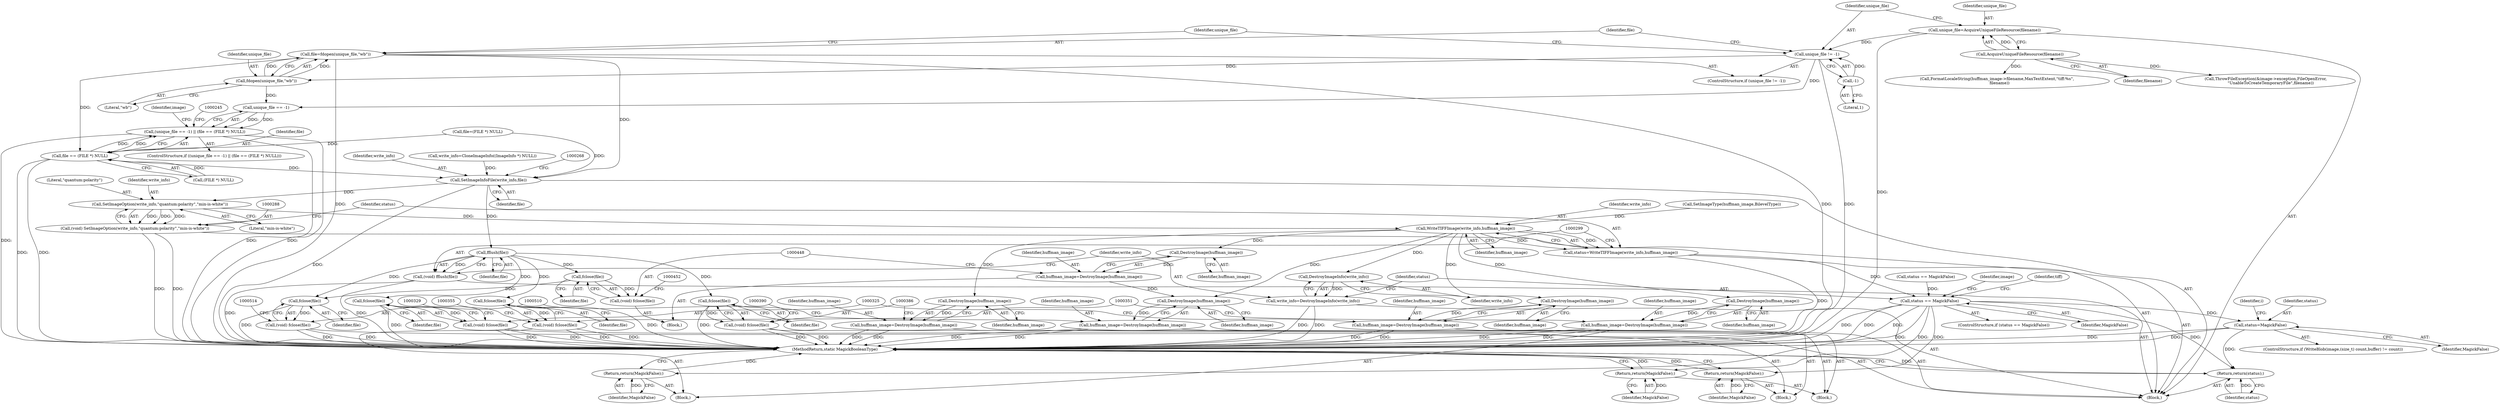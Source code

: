 digraph "0_ImageMagick_10b3823a7619ed22d42764733eb052c4159bc8c1_3@API" {
"1000217" [label="(Call,file=fdopen(unique_file,\"wb\"))"];
"1000219" [label="(Call,fdopen(unique_file,\"wb\"))"];
"1000213" [label="(Call,unique_file != -1)"];
"1000208" [label="(Call,unique_file=AcquireUniqueFileResource(filename))"];
"1000210" [label="(Call,AcquireUniqueFileResource(filename))"];
"1000215" [label="(Call,-1)"];
"1000228" [label="(Call,file == (FILE *) NULL)"];
"1000223" [label="(Call,(unique_file == -1) || (file == (FILE *) NULL))"];
"1000264" [label="(Call,SetImageInfoFile(write_info,file))"];
"1000289" [label="(Call,SetImageOption(write_info,\"quantum:polarity\",\"min-is-white\"))"];
"1000287" [label="(Call,(void) SetImageOption(write_info,\"quantum:polarity\",\"min-is-white\"))"];
"1000295" [label="(Call,WriteTIFFImage(write_info,huffman_image))"];
"1000293" [label="(Call,status=WriteTIFFImage(write_info,huffman_image))"];
"1000307" [label="(Call,status == MagickFalse)"];
"1000332" [label="(Return,return(MagickFalse);)"];
"1000368" [label="(Return,return(MagickFalse);)"];
"1000393" [label="(Return,return(MagickFalse);)"];
"1000494" [label="(Call,status=MagickFalse)"];
"1000521" [label="(Return,return(status);)"];
"1000304" [label="(Call,DestroyImageInfo(write_info))"];
"1000302" [label="(Call,write_info=DestroyImageInfo(write_info))"];
"1000322" [label="(Call,DestroyImage(huffman_image))"];
"1000320" [label="(Call,huffman_image=DestroyImage(huffman_image))"];
"1000348" [label="(Call,DestroyImage(huffman_image))"];
"1000346" [label="(Call,huffman_image=DestroyImage(huffman_image))"];
"1000383" [label="(Call,DestroyImage(huffman_image))"];
"1000381" [label="(Call,huffman_image=DestroyImage(huffman_image))"];
"1000445" [label="(Call,DestroyImage(huffman_image))"];
"1000443" [label="(Call,huffman_image=DestroyImage(huffman_image))"];
"1000507" [label="(Call,DestroyImage(huffman_image))"];
"1000505" [label="(Call,huffman_image=DestroyImage(huffman_image))"];
"1000300" [label="(Call,fflush(file))"];
"1000298" [label="(Call,(void) fflush(file))"];
"1000326" [label="(Call,fclose(file))"];
"1000324" [label="(Call,(void) fclose(file))"];
"1000352" [label="(Call,fclose(file))"];
"1000350" [label="(Call,(void) fclose(file))"];
"1000387" [label="(Call,fclose(file))"];
"1000385" [label="(Call,(void) fclose(file))"];
"1000449" [label="(Call,fclose(file))"];
"1000447" [label="(Call,(void) fclose(file))"];
"1000511" [label="(Call,fclose(file))"];
"1000509" [label="(Call,(void) fclose(file))"];
"1000219" [label="(Call,fdopen(unique_file,\"wb\"))"];
"1000393" [label="(Return,return(MagickFalse);)"];
"1000384" [label="(Identifier,huffman_image)"];
"1000378" [label="(Block,)"];
"1000320" [label="(Call,huffman_image=DestroyImage(huffman_image))"];
"1000303" [label="(Identifier,write_info)"];
"1000213" [label="(Call,unique_file != -1)"];
"1000266" [label="(Identifier,file)"];
"1000394" [label="(Identifier,MagickFalse)"];
"1000297" [label="(Identifier,huffman_image)"];
"1000229" [label="(Identifier,file)"];
"1000291" [label="(Literal,\"quantum:polarity\")"];
"1000292" [label="(Literal,\"min-is-white\")"];
"1000345" [label="(Block,)"];
"1000304" [label="(Call,DestroyImageInfo(write_info))"];
"1000440" [label="(Block,)"];
"1000230" [label="(Call,(FILE *) NULL)"];
"1000222" [label="(ControlStructure,if ((unique_file == -1) || (file == (FILE *) NULL)))"];
"1000349" [label="(Identifier,huffman_image)"];
"1000369" [label="(Identifier,MagickFalse)"];
"1000485" [label="(ControlStructure,if (WriteBlob(image,(size_t) count,buffer) != count))"];
"1000327" [label="(Identifier,file)"];
"1000512" [label="(Identifier,file)"];
"1000212" [label="(ControlStructure,if (unique_file != -1))"];
"1000508" [label="(Identifier,huffman_image)"];
"1000495" [label="(Identifier,status)"];
"1000228" [label="(Call,file == (FILE *) NULL)"];
"1000306" [label="(ControlStructure,if (status == MagickFalse))"];
"1000449" [label="(Call,fclose(file))"];
"1000293" [label="(Call,status=WriteTIFFImage(write_info,huffman_image))"];
"1000522" [label="(Identifier,status)"];
"1000300" [label="(Call,fflush(file))"];
"1000382" [label="(Identifier,huffman_image)"];
"1000294" [label="(Identifier,status)"];
"1000211" [label="(Identifier,filename)"];
"1000203" [label="(Call,file=(FILE *) NULL)"];
"1000309" [label="(Identifier,MagickFalse)"];
"1000290" [label="(Identifier,write_info)"];
"1000523" [label="(MethodReturn,static MagickBooleanType)"];
"1000323" [label="(Identifier,huffman_image)"];
"1000350" [label="(Call,(void) fclose(file))"];
"1000307" [label="(Call,status == MagickFalse)"];
"1000381" [label="(Call,huffman_image=DestroyImage(huffman_image))"];
"1000385" [label="(Call,(void) fclose(file))"];
"1000346" [label="(Call,huffman_image=DestroyImage(huffman_image))"];
"1000287" [label="(Call,(void) SetImageOption(write_info,\"quantum:polarity\",\"min-is-white\"))"];
"1000221" [label="(Literal,\"wb\")"];
"1000332" [label="(Return,return(MagickFalse);)"];
"1000237" [label="(Identifier,image)"];
"1000298" [label="(Call,(void) fflush(file))"];
"1000333" [label="(Identifier,MagickFalse)"];
"1000387" [label="(Call,fclose(file))"];
"1000217" [label="(Call,file=fdopen(unique_file,\"wb\"))"];
"1000507" [label="(Call,DestroyImage(huffman_image))"];
"1000224" [label="(Call,unique_file == -1)"];
"1000324" [label="(Call,(void) fclose(file))"];
"1000295" [label="(Call,WriteTIFFImage(write_info,huffman_image))"];
"1000494" [label="(Call,status=MagickFalse)"];
"1000352" [label="(Call,fclose(file))"];
"1000302" [label="(Call,write_info=DestroyImageInfo(write_info))"];
"1000225" [label="(Identifier,unique_file)"];
"1000215" [label="(Call,-1)"];
"1000496" [label="(Identifier,MagickFalse)"];
"1000169" [label="(Call,status == MagickFalse)"];
"1000209" [label="(Identifier,unique_file)"];
"1000296" [label="(Identifier,write_info)"];
"1000450" [label="(Identifier,file)"];
"1000445" [label="(Call,DestroyImage(huffman_image))"];
"1000314" [label="(Identifier,image)"];
"1000264" [label="(Call,SetImageInfoFile(write_info,file))"];
"1000348" [label="(Call,DestroyImage(huffman_image))"];
"1000322" [label="(Call,DestroyImage(huffman_image))"];
"1000472" [label="(Identifier,i)"];
"1000443" [label="(Call,huffman_image=DestroyImage(huffman_image))"];
"1000310" [label="(Block,)"];
"1000220" [label="(Identifier,unique_file)"];
"1000218" [label="(Identifier,file)"];
"1000223" [label="(Call,(unique_file == -1) || (file == (FILE *) NULL))"];
"1000446" [label="(Identifier,huffman_image)"];
"1000509" [label="(Call,(void) fclose(file))"];
"1000234" [label="(Call,ThrowFileException(&image->exception,FileOpenError,\n        \"UnableToCreateTemporaryFile\",filename))"];
"1000388" [label="(Identifier,file)"];
"1000246" [label="(Call,FormatLocaleString(huffman_image->filename,MaxTextExtent,\"tiff:%s\",\n    filename))"];
"1000326" [label="(Call,fclose(file))"];
"1000265" [label="(Identifier,write_info)"];
"1000214" [label="(Identifier,unique_file)"];
"1000447" [label="(Call,(void) fclose(file))"];
"1000506" [label="(Identifier,huffman_image)"];
"1000216" [label="(Literal,1)"];
"1000444" [label="(Identifier,huffman_image)"];
"1000383" [label="(Call,DestroyImage(huffman_image))"];
"1000511" [label="(Call,fclose(file))"];
"1000210" [label="(Call,AcquireUniqueFileResource(filename))"];
"1000258" [label="(Call,write_info=CloneImageInfo((ImageInfo *) NULL))"];
"1000289" [label="(Call,SetImageOption(write_info,\"quantum:polarity\",\"min-is-white\"))"];
"1000305" [label="(Identifier,write_info)"];
"1000301" [label="(Identifier,file)"];
"1000208" [label="(Call,unique_file=AcquireUniqueFileResource(filename))"];
"1000308" [label="(Identifier,status)"];
"1000335" [label="(Identifier,tiff)"];
"1000347" [label="(Identifier,huffman_image)"];
"1000321" [label="(Identifier,huffman_image)"];
"1000505" [label="(Call,huffman_image=DestroyImage(huffman_image))"];
"1000353" [label="(Identifier,file)"];
"1000106" [label="(Block,)"];
"1000521" [label="(Return,return(status);)"];
"1000368" [label="(Return,return(MagickFalse);)"];
"1000255" [label="(Call,SetImageType(huffman_image,BilevelType))"];
"1000217" -> "1000212"  [label="AST: "];
"1000217" -> "1000219"  [label="CFG: "];
"1000218" -> "1000217"  [label="AST: "];
"1000219" -> "1000217"  [label="AST: "];
"1000225" -> "1000217"  [label="CFG: "];
"1000217" -> "1000523"  [label="DDG: "];
"1000217" -> "1000523"  [label="DDG: "];
"1000219" -> "1000217"  [label="DDG: "];
"1000219" -> "1000217"  [label="DDG: "];
"1000217" -> "1000228"  [label="DDG: "];
"1000217" -> "1000264"  [label="DDG: "];
"1000219" -> "1000221"  [label="CFG: "];
"1000220" -> "1000219"  [label="AST: "];
"1000221" -> "1000219"  [label="AST: "];
"1000213" -> "1000219"  [label="DDG: "];
"1000219" -> "1000224"  [label="DDG: "];
"1000213" -> "1000212"  [label="AST: "];
"1000213" -> "1000215"  [label="CFG: "];
"1000214" -> "1000213"  [label="AST: "];
"1000215" -> "1000213"  [label="AST: "];
"1000218" -> "1000213"  [label="CFG: "];
"1000225" -> "1000213"  [label="CFG: "];
"1000213" -> "1000523"  [label="DDG: "];
"1000208" -> "1000213"  [label="DDG: "];
"1000215" -> "1000213"  [label="DDG: "];
"1000213" -> "1000224"  [label="DDG: "];
"1000208" -> "1000106"  [label="AST: "];
"1000208" -> "1000210"  [label="CFG: "];
"1000209" -> "1000208"  [label="AST: "];
"1000210" -> "1000208"  [label="AST: "];
"1000214" -> "1000208"  [label="CFG: "];
"1000208" -> "1000523"  [label="DDG: "];
"1000210" -> "1000208"  [label="DDG: "];
"1000210" -> "1000211"  [label="CFG: "];
"1000211" -> "1000210"  [label="AST: "];
"1000210" -> "1000234"  [label="DDG: "];
"1000210" -> "1000246"  [label="DDG: "];
"1000215" -> "1000216"  [label="CFG: "];
"1000216" -> "1000215"  [label="AST: "];
"1000228" -> "1000223"  [label="AST: "];
"1000228" -> "1000230"  [label="CFG: "];
"1000229" -> "1000228"  [label="AST: "];
"1000230" -> "1000228"  [label="AST: "];
"1000223" -> "1000228"  [label="CFG: "];
"1000228" -> "1000523"  [label="DDG: "];
"1000228" -> "1000523"  [label="DDG: "];
"1000228" -> "1000223"  [label="DDG: "];
"1000228" -> "1000223"  [label="DDG: "];
"1000203" -> "1000228"  [label="DDG: "];
"1000230" -> "1000228"  [label="DDG: "];
"1000228" -> "1000264"  [label="DDG: "];
"1000223" -> "1000222"  [label="AST: "];
"1000223" -> "1000224"  [label="CFG: "];
"1000224" -> "1000223"  [label="AST: "];
"1000237" -> "1000223"  [label="CFG: "];
"1000245" -> "1000223"  [label="CFG: "];
"1000223" -> "1000523"  [label="DDG: "];
"1000223" -> "1000523"  [label="DDG: "];
"1000223" -> "1000523"  [label="DDG: "];
"1000224" -> "1000223"  [label="DDG: "];
"1000224" -> "1000223"  [label="DDG: "];
"1000264" -> "1000106"  [label="AST: "];
"1000264" -> "1000266"  [label="CFG: "];
"1000265" -> "1000264"  [label="AST: "];
"1000266" -> "1000264"  [label="AST: "];
"1000268" -> "1000264"  [label="CFG: "];
"1000264" -> "1000523"  [label="DDG: "];
"1000258" -> "1000264"  [label="DDG: "];
"1000203" -> "1000264"  [label="DDG: "];
"1000264" -> "1000289"  [label="DDG: "];
"1000264" -> "1000300"  [label="DDG: "];
"1000289" -> "1000287"  [label="AST: "];
"1000289" -> "1000292"  [label="CFG: "];
"1000290" -> "1000289"  [label="AST: "];
"1000291" -> "1000289"  [label="AST: "];
"1000292" -> "1000289"  [label="AST: "];
"1000287" -> "1000289"  [label="CFG: "];
"1000289" -> "1000287"  [label="DDG: "];
"1000289" -> "1000287"  [label="DDG: "];
"1000289" -> "1000287"  [label="DDG: "];
"1000289" -> "1000295"  [label="DDG: "];
"1000287" -> "1000106"  [label="AST: "];
"1000288" -> "1000287"  [label="AST: "];
"1000294" -> "1000287"  [label="CFG: "];
"1000287" -> "1000523"  [label="DDG: "];
"1000287" -> "1000523"  [label="DDG: "];
"1000295" -> "1000293"  [label="AST: "];
"1000295" -> "1000297"  [label="CFG: "];
"1000296" -> "1000295"  [label="AST: "];
"1000297" -> "1000295"  [label="AST: "];
"1000293" -> "1000295"  [label="CFG: "];
"1000295" -> "1000293"  [label="DDG: "];
"1000295" -> "1000293"  [label="DDG: "];
"1000255" -> "1000295"  [label="DDG: "];
"1000295" -> "1000304"  [label="DDG: "];
"1000295" -> "1000322"  [label="DDG: "];
"1000295" -> "1000348"  [label="DDG: "];
"1000295" -> "1000383"  [label="DDG: "];
"1000295" -> "1000445"  [label="DDG: "];
"1000295" -> "1000507"  [label="DDG: "];
"1000293" -> "1000106"  [label="AST: "];
"1000294" -> "1000293"  [label="AST: "];
"1000299" -> "1000293"  [label="CFG: "];
"1000293" -> "1000523"  [label="DDG: "];
"1000293" -> "1000307"  [label="DDG: "];
"1000307" -> "1000306"  [label="AST: "];
"1000307" -> "1000309"  [label="CFG: "];
"1000308" -> "1000307"  [label="AST: "];
"1000309" -> "1000307"  [label="AST: "];
"1000314" -> "1000307"  [label="CFG: "];
"1000335" -> "1000307"  [label="CFG: "];
"1000307" -> "1000523"  [label="DDG: "];
"1000307" -> "1000523"  [label="DDG: "];
"1000307" -> "1000523"  [label="DDG: "];
"1000169" -> "1000307"  [label="DDG: "];
"1000307" -> "1000332"  [label="DDG: "];
"1000307" -> "1000368"  [label="DDG: "];
"1000307" -> "1000393"  [label="DDG: "];
"1000307" -> "1000494"  [label="DDG: "];
"1000307" -> "1000521"  [label="DDG: "];
"1000332" -> "1000310"  [label="AST: "];
"1000332" -> "1000333"  [label="CFG: "];
"1000333" -> "1000332"  [label="AST: "];
"1000523" -> "1000332"  [label="CFG: "];
"1000332" -> "1000523"  [label="DDG: "];
"1000333" -> "1000332"  [label="DDG: "];
"1000368" -> "1000345"  [label="AST: "];
"1000368" -> "1000369"  [label="CFG: "];
"1000369" -> "1000368"  [label="AST: "];
"1000523" -> "1000368"  [label="CFG: "];
"1000368" -> "1000523"  [label="DDG: "];
"1000369" -> "1000368"  [label="DDG: "];
"1000393" -> "1000378"  [label="AST: "];
"1000393" -> "1000394"  [label="CFG: "];
"1000394" -> "1000393"  [label="AST: "];
"1000523" -> "1000393"  [label="CFG: "];
"1000393" -> "1000523"  [label="DDG: "];
"1000394" -> "1000393"  [label="DDG: "];
"1000494" -> "1000485"  [label="AST: "];
"1000494" -> "1000496"  [label="CFG: "];
"1000495" -> "1000494"  [label="AST: "];
"1000496" -> "1000494"  [label="AST: "];
"1000472" -> "1000494"  [label="CFG: "];
"1000494" -> "1000523"  [label="DDG: "];
"1000494" -> "1000523"  [label="DDG: "];
"1000494" -> "1000521"  [label="DDG: "];
"1000521" -> "1000106"  [label="AST: "];
"1000521" -> "1000522"  [label="CFG: "];
"1000522" -> "1000521"  [label="AST: "];
"1000523" -> "1000521"  [label="CFG: "];
"1000521" -> "1000523"  [label="DDG: "];
"1000522" -> "1000521"  [label="DDG: "];
"1000304" -> "1000302"  [label="AST: "];
"1000304" -> "1000305"  [label="CFG: "];
"1000305" -> "1000304"  [label="AST: "];
"1000302" -> "1000304"  [label="CFG: "];
"1000304" -> "1000302"  [label="DDG: "];
"1000302" -> "1000106"  [label="AST: "];
"1000303" -> "1000302"  [label="AST: "];
"1000308" -> "1000302"  [label="CFG: "];
"1000302" -> "1000523"  [label="DDG: "];
"1000302" -> "1000523"  [label="DDG: "];
"1000322" -> "1000320"  [label="AST: "];
"1000322" -> "1000323"  [label="CFG: "];
"1000323" -> "1000322"  [label="AST: "];
"1000320" -> "1000322"  [label="CFG: "];
"1000322" -> "1000320"  [label="DDG: "];
"1000320" -> "1000310"  [label="AST: "];
"1000321" -> "1000320"  [label="AST: "];
"1000325" -> "1000320"  [label="CFG: "];
"1000320" -> "1000523"  [label="DDG: "];
"1000320" -> "1000523"  [label="DDG: "];
"1000348" -> "1000346"  [label="AST: "];
"1000348" -> "1000349"  [label="CFG: "];
"1000349" -> "1000348"  [label="AST: "];
"1000346" -> "1000348"  [label="CFG: "];
"1000348" -> "1000346"  [label="DDG: "];
"1000346" -> "1000345"  [label="AST: "];
"1000347" -> "1000346"  [label="AST: "];
"1000351" -> "1000346"  [label="CFG: "];
"1000346" -> "1000523"  [label="DDG: "];
"1000346" -> "1000523"  [label="DDG: "];
"1000383" -> "1000381"  [label="AST: "];
"1000383" -> "1000384"  [label="CFG: "];
"1000384" -> "1000383"  [label="AST: "];
"1000381" -> "1000383"  [label="CFG: "];
"1000383" -> "1000381"  [label="DDG: "];
"1000381" -> "1000378"  [label="AST: "];
"1000382" -> "1000381"  [label="AST: "];
"1000386" -> "1000381"  [label="CFG: "];
"1000381" -> "1000523"  [label="DDG: "];
"1000381" -> "1000523"  [label="DDG: "];
"1000445" -> "1000443"  [label="AST: "];
"1000445" -> "1000446"  [label="CFG: "];
"1000446" -> "1000445"  [label="AST: "];
"1000443" -> "1000445"  [label="CFG: "];
"1000445" -> "1000443"  [label="DDG: "];
"1000443" -> "1000440"  [label="AST: "];
"1000444" -> "1000443"  [label="AST: "];
"1000448" -> "1000443"  [label="CFG: "];
"1000443" -> "1000507"  [label="DDG: "];
"1000507" -> "1000505"  [label="AST: "];
"1000507" -> "1000508"  [label="CFG: "];
"1000508" -> "1000507"  [label="AST: "];
"1000505" -> "1000507"  [label="CFG: "];
"1000507" -> "1000505"  [label="DDG: "];
"1000505" -> "1000106"  [label="AST: "];
"1000506" -> "1000505"  [label="AST: "];
"1000510" -> "1000505"  [label="CFG: "];
"1000505" -> "1000523"  [label="DDG: "];
"1000505" -> "1000523"  [label="DDG: "];
"1000300" -> "1000298"  [label="AST: "];
"1000300" -> "1000301"  [label="CFG: "];
"1000301" -> "1000300"  [label="AST: "];
"1000298" -> "1000300"  [label="CFG: "];
"1000300" -> "1000298"  [label="DDG: "];
"1000300" -> "1000326"  [label="DDG: "];
"1000300" -> "1000352"  [label="DDG: "];
"1000300" -> "1000387"  [label="DDG: "];
"1000300" -> "1000449"  [label="DDG: "];
"1000300" -> "1000511"  [label="DDG: "];
"1000298" -> "1000106"  [label="AST: "];
"1000299" -> "1000298"  [label="AST: "];
"1000303" -> "1000298"  [label="CFG: "];
"1000298" -> "1000523"  [label="DDG: "];
"1000298" -> "1000523"  [label="DDG: "];
"1000326" -> "1000324"  [label="AST: "];
"1000326" -> "1000327"  [label="CFG: "];
"1000327" -> "1000326"  [label="AST: "];
"1000324" -> "1000326"  [label="CFG: "];
"1000326" -> "1000523"  [label="DDG: "];
"1000326" -> "1000324"  [label="DDG: "];
"1000324" -> "1000310"  [label="AST: "];
"1000325" -> "1000324"  [label="AST: "];
"1000329" -> "1000324"  [label="CFG: "];
"1000324" -> "1000523"  [label="DDG: "];
"1000324" -> "1000523"  [label="DDG: "];
"1000352" -> "1000350"  [label="AST: "];
"1000352" -> "1000353"  [label="CFG: "];
"1000353" -> "1000352"  [label="AST: "];
"1000350" -> "1000352"  [label="CFG: "];
"1000352" -> "1000523"  [label="DDG: "];
"1000352" -> "1000350"  [label="DDG: "];
"1000350" -> "1000345"  [label="AST: "];
"1000351" -> "1000350"  [label="AST: "];
"1000355" -> "1000350"  [label="CFG: "];
"1000350" -> "1000523"  [label="DDG: "];
"1000350" -> "1000523"  [label="DDG: "];
"1000387" -> "1000385"  [label="AST: "];
"1000387" -> "1000388"  [label="CFG: "];
"1000388" -> "1000387"  [label="AST: "];
"1000385" -> "1000387"  [label="CFG: "];
"1000387" -> "1000523"  [label="DDG: "];
"1000387" -> "1000385"  [label="DDG: "];
"1000385" -> "1000378"  [label="AST: "];
"1000386" -> "1000385"  [label="AST: "];
"1000390" -> "1000385"  [label="CFG: "];
"1000385" -> "1000523"  [label="DDG: "];
"1000385" -> "1000523"  [label="DDG: "];
"1000449" -> "1000447"  [label="AST: "];
"1000449" -> "1000450"  [label="CFG: "];
"1000450" -> "1000449"  [label="AST: "];
"1000447" -> "1000449"  [label="CFG: "];
"1000449" -> "1000447"  [label="DDG: "];
"1000449" -> "1000511"  [label="DDG: "];
"1000447" -> "1000440"  [label="AST: "];
"1000448" -> "1000447"  [label="AST: "];
"1000452" -> "1000447"  [label="CFG: "];
"1000511" -> "1000509"  [label="AST: "];
"1000511" -> "1000512"  [label="CFG: "];
"1000512" -> "1000511"  [label="AST: "];
"1000509" -> "1000511"  [label="CFG: "];
"1000511" -> "1000523"  [label="DDG: "];
"1000511" -> "1000509"  [label="DDG: "];
"1000509" -> "1000106"  [label="AST: "];
"1000510" -> "1000509"  [label="AST: "];
"1000514" -> "1000509"  [label="CFG: "];
"1000509" -> "1000523"  [label="DDG: "];
"1000509" -> "1000523"  [label="DDG: "];
}

